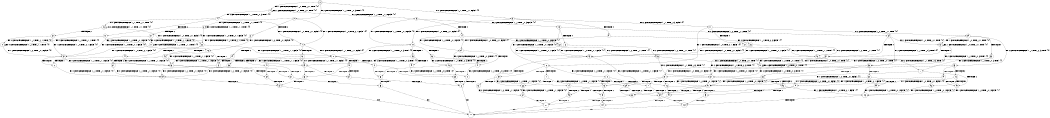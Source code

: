 digraph BCG {
size = "7, 10.5";
center = TRUE;
node [shape = circle];
0 [peripheries = 2];
0 -> 1 [label = "EX !1 !ATOMIC_EXCH_BRANCH (1, +0, TRUE, +0, 1, TRUE) !{0}"];
0 -> 2 [label = "EX !2 !ATOMIC_EXCH_BRANCH (1, +1, TRUE, +0, 3, TRUE) !{0}"];
0 -> 3 [label = "EX !0 !ATOMIC_EXCH_BRANCH (1, +1, TRUE, +1, 1, FALSE) !{0}"];
1 -> 4 [label = "EX !2 !ATOMIC_EXCH_BRANCH (1, +1, TRUE, +0, 3, TRUE) !{0}"];
1 -> 5 [label = "EX !0 !ATOMIC_EXCH_BRANCH (1, +1, TRUE, +1, 1, FALSE) !{0}"];
1 -> 1 [label = "EX !1 !ATOMIC_EXCH_BRANCH (1, +0, TRUE, +0, 1, TRUE) !{0}"];
2 -> 6 [label = "TERMINATE !2"];
2 -> 7 [label = "EX !1 !ATOMIC_EXCH_BRANCH (1, +0, TRUE, +0, 1, FALSE) !{0}"];
2 -> 8 [label = "EX !0 !ATOMIC_EXCH_BRANCH (1, +1, TRUE, +1, 1, TRUE) !{0}"];
3 -> 9 [label = "TERMINATE !0"];
3 -> 10 [label = "EX !1 !ATOMIC_EXCH_BRANCH (1, +0, TRUE, +0, 1, FALSE) !{0}"];
3 -> 11 [label = "EX !2 !ATOMIC_EXCH_BRANCH (1, +1, TRUE, +0, 3, FALSE) !{0}"];
4 -> 12 [label = "TERMINATE !2"];
4 -> 13 [label = "EX !0 !ATOMIC_EXCH_BRANCH (1, +1, TRUE, +1, 1, TRUE) !{0}"];
4 -> 7 [label = "EX !1 !ATOMIC_EXCH_BRANCH (1, +0, TRUE, +0, 1, FALSE) !{0}"];
5 -> 14 [label = "TERMINATE !0"];
5 -> 15 [label = "EX !2 !ATOMIC_EXCH_BRANCH (1, +1, TRUE, +0, 3, FALSE) !{0}"];
5 -> 10 [label = "EX !1 !ATOMIC_EXCH_BRANCH (1, +0, TRUE, +0, 1, FALSE) !{0}"];
6 -> 16 [label = "EX !1 !ATOMIC_EXCH_BRANCH (1, +0, TRUE, +0, 1, FALSE) !{0}"];
6 -> 17 [label = "EX !0 !ATOMIC_EXCH_BRANCH (1, +1, TRUE, +1, 1, TRUE) !{0}"];
7 -> 18 [label = "TERMINATE !1"];
7 -> 19 [label = "TERMINATE !2"];
7 -> 20 [label = "EX !0 !ATOMIC_EXCH_BRANCH (1, +1, TRUE, +1, 1, FALSE) !{0}"];
8 -> 21 [label = "TERMINATE !2"];
8 -> 22 [label = "EX !1 !ATOMIC_EXCH_BRANCH (1, +0, TRUE, +0, 1, FALSE) !{0}"];
8 -> 8 [label = "EX !0 !ATOMIC_EXCH_BRANCH (1, +1, TRUE, +1, 1, TRUE) !{0}"];
9 -> 23 [label = "EX !2 !ATOMIC_EXCH_BRANCH (1, +1, TRUE, +0, 3, FALSE) !{1}"];
9 -> 24 [label = "EX !1 !ATOMIC_EXCH_BRANCH (1, +0, TRUE, +0, 1, FALSE) !{1}"];
10 -> 25 [label = "TERMINATE !1"];
10 -> 26 [label = "TERMINATE !0"];
10 -> 20 [label = "EX !2 !ATOMIC_EXCH_BRANCH (1, +1, TRUE, +0, 3, TRUE) !{0}"];
11 -> 27 [label = "TERMINATE !0"];
11 -> 28 [label = "EX !1 !ATOMIC_EXCH_BRANCH (1, +0, TRUE, +0, 1, FALSE) !{0}"];
11 -> 29 [label = "EX !2 !ATOMIC_EXCH_BRANCH (1, +0, TRUE, +1, 1, TRUE) !{0}"];
12 -> 30 [label = "EX !0 !ATOMIC_EXCH_BRANCH (1, +1, TRUE, +1, 1, TRUE) !{0}"];
12 -> 16 [label = "EX !1 !ATOMIC_EXCH_BRANCH (1, +0, TRUE, +0, 1, FALSE) !{0}"];
13 -> 31 [label = "TERMINATE !2"];
13 -> 22 [label = "EX !1 !ATOMIC_EXCH_BRANCH (1, +0, TRUE, +0, 1, FALSE) !{0}"];
13 -> 13 [label = "EX !0 !ATOMIC_EXCH_BRANCH (1, +1, TRUE, +1, 1, TRUE) !{0}"];
14 -> 32 [label = "EX !2 !ATOMIC_EXCH_BRANCH (1, +1, TRUE, +0, 3, FALSE) !{1}"];
14 -> 24 [label = "EX !1 !ATOMIC_EXCH_BRANCH (1, +0, TRUE, +0, 1, FALSE) !{1}"];
15 -> 33 [label = "TERMINATE !0"];
15 -> 34 [label = "EX !2 !ATOMIC_EXCH_BRANCH (1, +0, TRUE, +1, 1, TRUE) !{0}"];
15 -> 28 [label = "EX !1 !ATOMIC_EXCH_BRANCH (1, +0, TRUE, +0, 1, FALSE) !{0}"];
16 -> 35 [label = "TERMINATE !1"];
16 -> 36 [label = "EX !0 !ATOMIC_EXCH_BRANCH (1, +1, TRUE, +1, 1, FALSE) !{0}"];
17 -> 37 [label = "EX !1 !ATOMIC_EXCH_BRANCH (1, +0, TRUE, +0, 1, FALSE) !{0}"];
17 -> 17 [label = "EX !0 !ATOMIC_EXCH_BRANCH (1, +1, TRUE, +1, 1, TRUE) !{0}"];
18 -> 38 [label = "TERMINATE !2"];
18 -> 39 [label = "EX !0 !ATOMIC_EXCH_BRANCH (1, +1, TRUE, +1, 1, FALSE) !{0}"];
19 -> 35 [label = "TERMINATE !1"];
19 -> 36 [label = "EX !0 !ATOMIC_EXCH_BRANCH (1, +1, TRUE, +1, 1, FALSE) !{0}"];
20 -> 40 [label = "TERMINATE !1"];
20 -> 41 [label = "TERMINATE !2"];
20 -> 42 [label = "TERMINATE !0"];
21 -> 37 [label = "EX !1 !ATOMIC_EXCH_BRANCH (1, +0, TRUE, +0, 1, FALSE) !{0}"];
21 -> 17 [label = "EX !0 !ATOMIC_EXCH_BRANCH (1, +1, TRUE, +1, 1, TRUE) !{0}"];
22 -> 43 [label = "TERMINATE !1"];
22 -> 44 [label = "TERMINATE !2"];
22 -> 20 [label = "EX !0 !ATOMIC_EXCH_BRANCH (1, +1, TRUE, +1, 1, FALSE) !{0}"];
23 -> 45 [label = "EX !1 !ATOMIC_EXCH_BRANCH (1, +0, TRUE, +0, 1, FALSE) !{1}"];
23 -> 46 [label = "EX !2 !ATOMIC_EXCH_BRANCH (1, +0, TRUE, +1, 1, TRUE) !{1}"];
24 -> 47 [label = "TERMINATE !1"];
24 -> 48 [label = "EX !2 !ATOMIC_EXCH_BRANCH (1, +1, TRUE, +0, 3, TRUE) !{1}"];
25 -> 49 [label = "TERMINATE !0"];
25 -> 39 [label = "EX !2 !ATOMIC_EXCH_BRANCH (1, +1, TRUE, +0, 3, TRUE) !{0}"];
26 -> 47 [label = "TERMINATE !1"];
26 -> 48 [label = "EX !2 !ATOMIC_EXCH_BRANCH (1, +1, TRUE, +0, 3, TRUE) !{1}"];
27 -> 45 [label = "EX !1 !ATOMIC_EXCH_BRANCH (1, +0, TRUE, +0, 1, FALSE) !{1}"];
27 -> 46 [label = "EX !2 !ATOMIC_EXCH_BRANCH (1, +0, TRUE, +1, 1, TRUE) !{1}"];
28 -> 50 [label = "TERMINATE !1"];
28 -> 51 [label = "TERMINATE !0"];
28 -> 52 [label = "EX !2 !ATOMIC_EXCH_BRANCH (1, +0, TRUE, +1, 1, FALSE) !{0}"];
29 -> 53 [label = "TERMINATE !0"];
29 -> 54 [label = "EX !1 !ATOMIC_EXCH_BRANCH (1, +0, TRUE, +0, 1, TRUE) !{0}"];
29 -> 55 [label = "EX !2 !ATOMIC_EXCH_BRANCH (1, +1, TRUE, +0, 3, TRUE) !{0}"];
30 -> 37 [label = "EX !1 !ATOMIC_EXCH_BRANCH (1, +0, TRUE, +0, 1, FALSE) !{0}"];
30 -> 30 [label = "EX !0 !ATOMIC_EXCH_BRANCH (1, +1, TRUE, +1, 1, TRUE) !{0}"];
31 -> 37 [label = "EX !1 !ATOMIC_EXCH_BRANCH (1, +0, TRUE, +0, 1, FALSE) !{0}"];
31 -> 30 [label = "EX !0 !ATOMIC_EXCH_BRANCH (1, +1, TRUE, +1, 1, TRUE) !{0}"];
32 -> 56 [label = "EX !2 !ATOMIC_EXCH_BRANCH (1, +0, TRUE, +1, 1, TRUE) !{1}"];
32 -> 45 [label = "EX !1 !ATOMIC_EXCH_BRANCH (1, +0, TRUE, +0, 1, FALSE) !{1}"];
33 -> 56 [label = "EX !2 !ATOMIC_EXCH_BRANCH (1, +0, TRUE, +1, 1, TRUE) !{1}"];
33 -> 45 [label = "EX !1 !ATOMIC_EXCH_BRANCH (1, +0, TRUE, +0, 1, FALSE) !{1}"];
34 -> 57 [label = "TERMINATE !0"];
34 -> 58 [label = "EX !2 !ATOMIC_EXCH_BRANCH (1, +1, TRUE, +0, 3, TRUE) !{0}"];
34 -> 54 [label = "EX !1 !ATOMIC_EXCH_BRANCH (1, +0, TRUE, +0, 1, TRUE) !{0}"];
35 -> 59 [label = "EX !0 !ATOMIC_EXCH_BRANCH (1, +1, TRUE, +1, 1, FALSE) !{0}"];
36 -> 60 [label = "TERMINATE !1"];
36 -> 61 [label = "TERMINATE !0"];
37 -> 62 [label = "TERMINATE !1"];
37 -> 36 [label = "EX !0 !ATOMIC_EXCH_BRANCH (1, +1, TRUE, +1, 1, FALSE) !{0}"];
38 -> 59 [label = "EX !0 !ATOMIC_EXCH_BRANCH (1, +1, TRUE, +1, 1, FALSE) !{0}"];
39 -> 63 [label = "TERMINATE !2"];
39 -> 64 [label = "TERMINATE !0"];
40 -> 63 [label = "TERMINATE !2"];
40 -> 64 [label = "TERMINATE !0"];
41 -> 60 [label = "TERMINATE !1"];
41 -> 61 [label = "TERMINATE !0"];
42 -> 65 [label = "TERMINATE !1"];
42 -> 66 [label = "TERMINATE !2"];
43 -> 67 [label = "TERMINATE !2"];
43 -> 39 [label = "EX !0 !ATOMIC_EXCH_BRANCH (1, +1, TRUE, +1, 1, FALSE) !{0}"];
44 -> 62 [label = "TERMINATE !1"];
44 -> 36 [label = "EX !0 !ATOMIC_EXCH_BRANCH (1, +1, TRUE, +1, 1, FALSE) !{0}"];
45 -> 68 [label = "TERMINATE !1"];
45 -> 69 [label = "EX !2 !ATOMIC_EXCH_BRANCH (1, +0, TRUE, +1, 1, FALSE) !{1}"];
46 -> 70 [label = "EX !1 !ATOMIC_EXCH_BRANCH (1, +0, TRUE, +0, 1, TRUE) !{1}"];
46 -> 71 [label = "EX !2 !ATOMIC_EXCH_BRANCH (1, +1, TRUE, +0, 3, TRUE) !{1}"];
47 -> 72 [label = "EX !2 !ATOMIC_EXCH_BRANCH (1, +1, TRUE, +0, 3, TRUE) !{2}"];
48 -> 65 [label = "TERMINATE !1"];
48 -> 66 [label = "TERMINATE !2"];
49 -> 72 [label = "EX !2 !ATOMIC_EXCH_BRANCH (1, +1, TRUE, +0, 3, TRUE) !{2}"];
50 -> 73 [label = "TERMINATE !0"];
50 -> 74 [label = "EX !2 !ATOMIC_EXCH_BRANCH (1, +0, TRUE, +1, 1, FALSE) !{0}"];
51 -> 68 [label = "TERMINATE !1"];
51 -> 69 [label = "EX !2 !ATOMIC_EXCH_BRANCH (1, +0, TRUE, +1, 1, FALSE) !{1}"];
52 -> 75 [label = "TERMINATE !1"];
52 -> 76 [label = "TERMINATE !2"];
52 -> 77 [label = "TERMINATE !0"];
53 -> 70 [label = "EX !1 !ATOMIC_EXCH_BRANCH (1, +0, TRUE, +0, 1, TRUE) !{1}"];
53 -> 71 [label = "EX !2 !ATOMIC_EXCH_BRANCH (1, +1, TRUE, +0, 3, TRUE) !{1}"];
54 -> 57 [label = "TERMINATE !0"];
54 -> 58 [label = "EX !2 !ATOMIC_EXCH_BRANCH (1, +1, TRUE, +0, 3, TRUE) !{0}"];
54 -> 54 [label = "EX !1 !ATOMIC_EXCH_BRANCH (1, +0, TRUE, +0, 1, TRUE) !{0}"];
55 -> 78 [label = "TERMINATE !2"];
55 -> 79 [label = "TERMINATE !0"];
55 -> 80 [label = "EX !1 !ATOMIC_EXCH_BRANCH (1, +0, TRUE, +0, 1, FALSE) !{0}"];
56 -> 81 [label = "EX !2 !ATOMIC_EXCH_BRANCH (1, +1, TRUE, +0, 3, TRUE) !{1}"];
56 -> 70 [label = "EX !1 !ATOMIC_EXCH_BRANCH (1, +0, TRUE, +0, 1, TRUE) !{1}"];
57 -> 81 [label = "EX !2 !ATOMIC_EXCH_BRANCH (1, +1, TRUE, +0, 3, TRUE) !{1}"];
57 -> 70 [label = "EX !1 !ATOMIC_EXCH_BRANCH (1, +0, TRUE, +0, 1, TRUE) !{1}"];
58 -> 82 [label = "TERMINATE !2"];
58 -> 83 [label = "TERMINATE !0"];
58 -> 80 [label = "EX !1 !ATOMIC_EXCH_BRANCH (1, +0, TRUE, +0, 1, FALSE) !{0}"];
59 -> 84 [label = "TERMINATE !0"];
60 -> 84 [label = "TERMINATE !0"];
61 -> 85 [label = "TERMINATE !1"];
62 -> 59 [label = "EX !0 !ATOMIC_EXCH_BRANCH (1, +1, TRUE, +1, 1, FALSE) !{0}"];
63 -> 84 [label = "TERMINATE !0"];
64 -> 86 [label = "TERMINATE !2"];
65 -> 86 [label = "TERMINATE !2"];
66 -> 85 [label = "TERMINATE !1"];
67 -> 59 [label = "EX !0 !ATOMIC_EXCH_BRANCH (1, +1, TRUE, +1, 1, FALSE) !{0}"];
68 -> 87 [label = "EX !2 !ATOMIC_EXCH_BRANCH (1, +0, TRUE, +1, 1, FALSE) !{2}"];
69 -> 88 [label = "TERMINATE !1"];
69 -> 89 [label = "TERMINATE !2"];
70 -> 81 [label = "EX !2 !ATOMIC_EXCH_BRANCH (1, +1, TRUE, +0, 3, TRUE) !{1}"];
70 -> 70 [label = "EX !1 !ATOMIC_EXCH_BRANCH (1, +0, TRUE, +0, 1, TRUE) !{1}"];
71 -> 90 [label = "TERMINATE !2"];
71 -> 91 [label = "EX !1 !ATOMIC_EXCH_BRANCH (1, +0, TRUE, +0, 1, FALSE) !{1}"];
72 -> 86 [label = "TERMINATE !2"];
73 -> 87 [label = "EX !2 !ATOMIC_EXCH_BRANCH (1, +0, TRUE, +1, 1, FALSE) !{2}"];
74 -> 92 [label = "TERMINATE !2"];
74 -> 93 [label = "TERMINATE !0"];
75 -> 92 [label = "TERMINATE !2"];
75 -> 93 [label = "TERMINATE !0"];
76 -> 94 [label = "TERMINATE !1"];
76 -> 95 [label = "TERMINATE !0"];
77 -> 88 [label = "TERMINATE !1"];
77 -> 89 [label = "TERMINATE !2"];
78 -> 96 [label = "TERMINATE !0"];
78 -> 97 [label = "EX !1 !ATOMIC_EXCH_BRANCH (1, +0, TRUE, +0, 1, FALSE) !{0}"];
79 -> 90 [label = "TERMINATE !2"];
79 -> 91 [label = "EX !1 !ATOMIC_EXCH_BRANCH (1, +0, TRUE, +0, 1, FALSE) !{1}"];
80 -> 75 [label = "TERMINATE !1"];
80 -> 76 [label = "TERMINATE !2"];
80 -> 77 [label = "TERMINATE !0"];
81 -> 98 [label = "TERMINATE !2"];
81 -> 91 [label = "EX !1 !ATOMIC_EXCH_BRANCH (1, +0, TRUE, +0, 1, FALSE) !{1}"];
82 -> 99 [label = "TERMINATE !0"];
82 -> 97 [label = "EX !1 !ATOMIC_EXCH_BRANCH (1, +0, TRUE, +0, 1, FALSE) !{0}"];
83 -> 98 [label = "TERMINATE !2"];
83 -> 91 [label = "EX !1 !ATOMIC_EXCH_BRANCH (1, +0, TRUE, +0, 1, FALSE) !{1}"];
84 -> 100 [label = "exit"];
85 -> 100 [label = "exit"];
86 -> 100 [label = "exit"];
87 -> 101 [label = "TERMINATE !2"];
88 -> 101 [label = "TERMINATE !2"];
89 -> 102 [label = "TERMINATE !1"];
90 -> 103 [label = "EX !1 !ATOMIC_EXCH_BRANCH (1, +0, TRUE, +0, 1, FALSE) !{1}"];
91 -> 88 [label = "TERMINATE !1"];
91 -> 89 [label = "TERMINATE !2"];
92 -> 104 [label = "TERMINATE !0"];
93 -> 101 [label = "TERMINATE !2"];
94 -> 104 [label = "TERMINATE !0"];
95 -> 102 [label = "TERMINATE !1"];
96 -> 103 [label = "EX !1 !ATOMIC_EXCH_BRANCH (1, +0, TRUE, +0, 1, FALSE) !{1}"];
97 -> 94 [label = "TERMINATE !1"];
97 -> 95 [label = "TERMINATE !0"];
98 -> 103 [label = "EX !1 !ATOMIC_EXCH_BRANCH (1, +0, TRUE, +0, 1, FALSE) !{1}"];
99 -> 103 [label = "EX !1 !ATOMIC_EXCH_BRANCH (1, +0, TRUE, +0, 1, FALSE) !{1}"];
101 -> 100 [label = "exit"];
102 -> 100 [label = "exit"];
103 -> 102 [label = "TERMINATE !1"];
104 -> 100 [label = "exit"];
}
